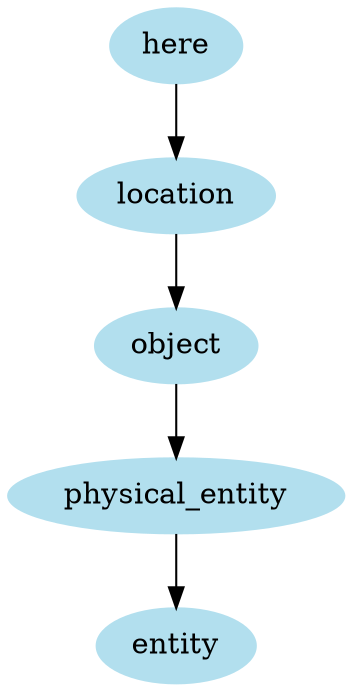digraph unix {
	node [color=lightblue2 style=filled]
	size="6,6"
	here -> location
	location -> object
	object -> physical_entity
	physical_entity -> entity
}
